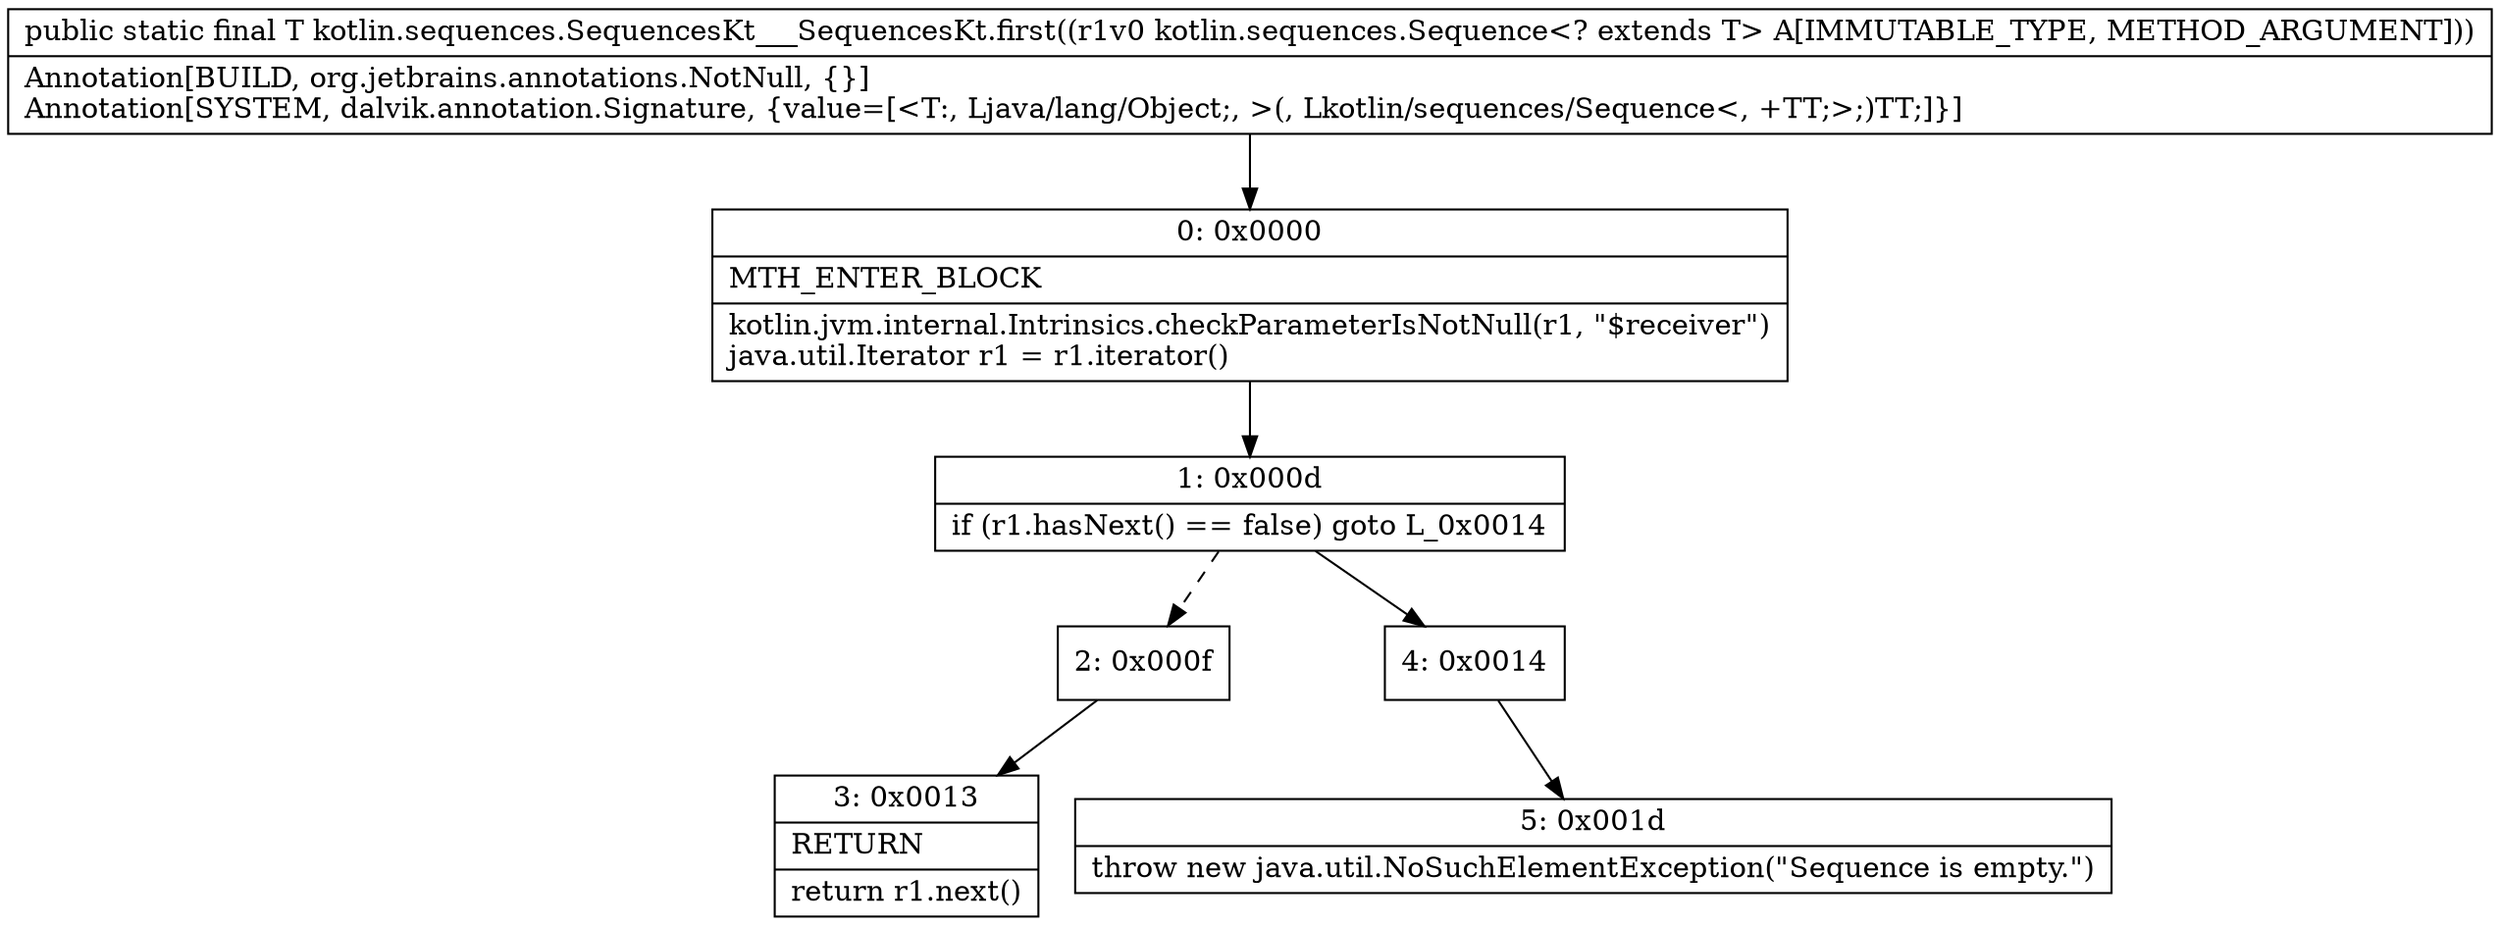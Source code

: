 digraph "CFG forkotlin.sequences.SequencesKt___SequencesKt.first(Lkotlin\/sequences\/Sequence;)Ljava\/lang\/Object;" {
Node_0 [shape=record,label="{0\:\ 0x0000|MTH_ENTER_BLOCK\l|kotlin.jvm.internal.Intrinsics.checkParameterIsNotNull(r1, \"$receiver\")\ljava.util.Iterator r1 = r1.iterator()\l}"];
Node_1 [shape=record,label="{1\:\ 0x000d|if (r1.hasNext() == false) goto L_0x0014\l}"];
Node_2 [shape=record,label="{2\:\ 0x000f}"];
Node_3 [shape=record,label="{3\:\ 0x0013|RETURN\l|return r1.next()\l}"];
Node_4 [shape=record,label="{4\:\ 0x0014}"];
Node_5 [shape=record,label="{5\:\ 0x001d|throw new java.util.NoSuchElementException(\"Sequence is empty.\")\l}"];
MethodNode[shape=record,label="{public static final T kotlin.sequences.SequencesKt___SequencesKt.first((r1v0 kotlin.sequences.Sequence\<? extends T\> A[IMMUTABLE_TYPE, METHOD_ARGUMENT]))  | Annotation[BUILD, org.jetbrains.annotations.NotNull, \{\}]\lAnnotation[SYSTEM, dalvik.annotation.Signature, \{value=[\<T:, Ljava\/lang\/Object;, \>(, Lkotlin\/sequences\/Sequence\<, +TT;\>;)TT;]\}]\l}"];
MethodNode -> Node_0;
Node_0 -> Node_1;
Node_1 -> Node_2[style=dashed];
Node_1 -> Node_4;
Node_2 -> Node_3;
Node_4 -> Node_5;
}

